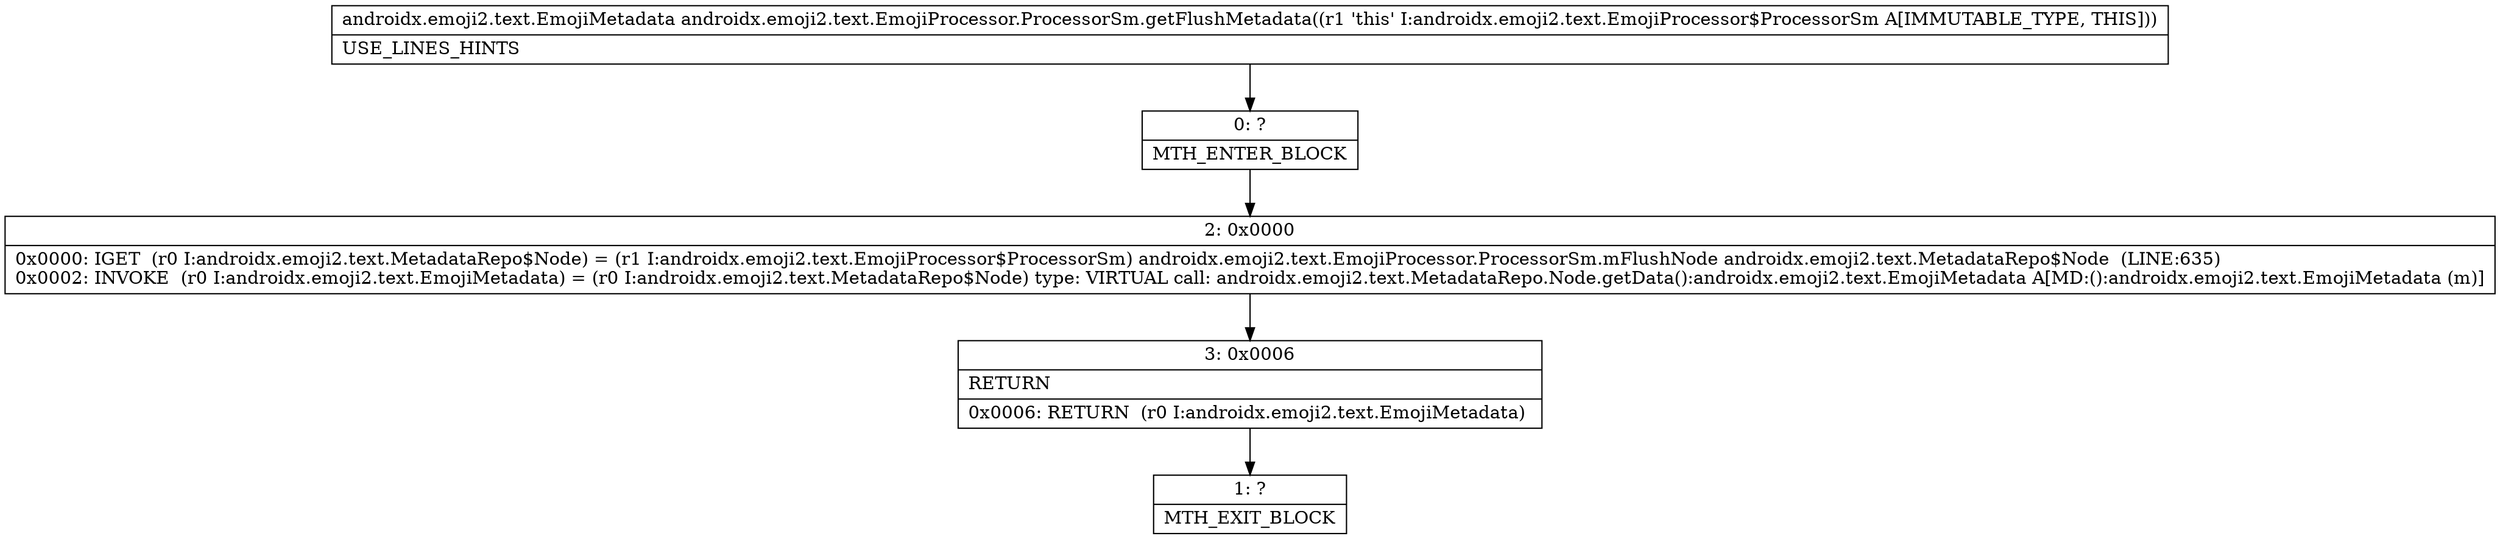 digraph "CFG forandroidx.emoji2.text.EmojiProcessor.ProcessorSm.getFlushMetadata()Landroidx\/emoji2\/text\/EmojiMetadata;" {
Node_0 [shape=record,label="{0\:\ ?|MTH_ENTER_BLOCK\l}"];
Node_2 [shape=record,label="{2\:\ 0x0000|0x0000: IGET  (r0 I:androidx.emoji2.text.MetadataRepo$Node) = (r1 I:androidx.emoji2.text.EmojiProcessor$ProcessorSm) androidx.emoji2.text.EmojiProcessor.ProcessorSm.mFlushNode androidx.emoji2.text.MetadataRepo$Node  (LINE:635)\l0x0002: INVOKE  (r0 I:androidx.emoji2.text.EmojiMetadata) = (r0 I:androidx.emoji2.text.MetadataRepo$Node) type: VIRTUAL call: androidx.emoji2.text.MetadataRepo.Node.getData():androidx.emoji2.text.EmojiMetadata A[MD:():androidx.emoji2.text.EmojiMetadata (m)]\l}"];
Node_3 [shape=record,label="{3\:\ 0x0006|RETURN\l|0x0006: RETURN  (r0 I:androidx.emoji2.text.EmojiMetadata) \l}"];
Node_1 [shape=record,label="{1\:\ ?|MTH_EXIT_BLOCK\l}"];
MethodNode[shape=record,label="{androidx.emoji2.text.EmojiMetadata androidx.emoji2.text.EmojiProcessor.ProcessorSm.getFlushMetadata((r1 'this' I:androidx.emoji2.text.EmojiProcessor$ProcessorSm A[IMMUTABLE_TYPE, THIS]))  | USE_LINES_HINTS\l}"];
MethodNode -> Node_0;Node_0 -> Node_2;
Node_2 -> Node_3;
Node_3 -> Node_1;
}

